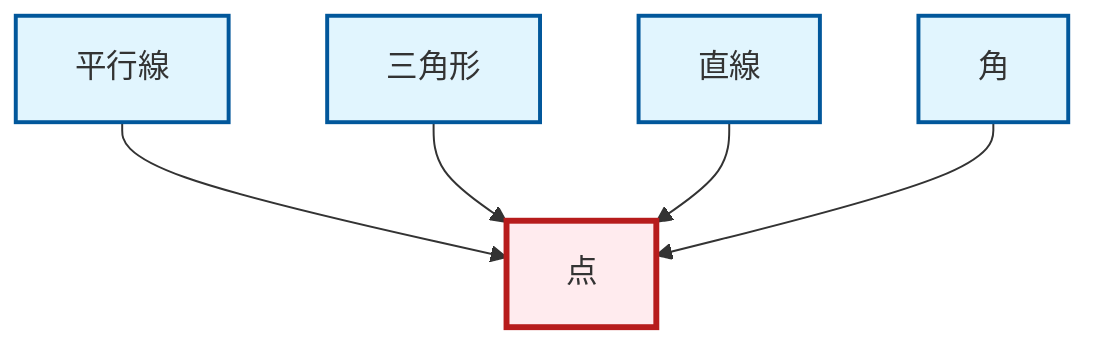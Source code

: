 graph TD
    classDef definition fill:#e1f5fe,stroke:#01579b,stroke-width:2px
    classDef theorem fill:#f3e5f5,stroke:#4a148c,stroke-width:2px
    classDef axiom fill:#fff3e0,stroke:#e65100,stroke-width:2px
    classDef example fill:#e8f5e9,stroke:#1b5e20,stroke-width:2px
    classDef current fill:#ffebee,stroke:#b71c1c,stroke-width:3px
    def-point["点"]:::definition
    def-parallel["平行線"]:::definition
    def-line["直線"]:::definition
    def-angle["角"]:::definition
    def-triangle["三角形"]:::definition
    def-parallel --> def-point
    def-triangle --> def-point
    def-line --> def-point
    def-angle --> def-point
    class def-point current